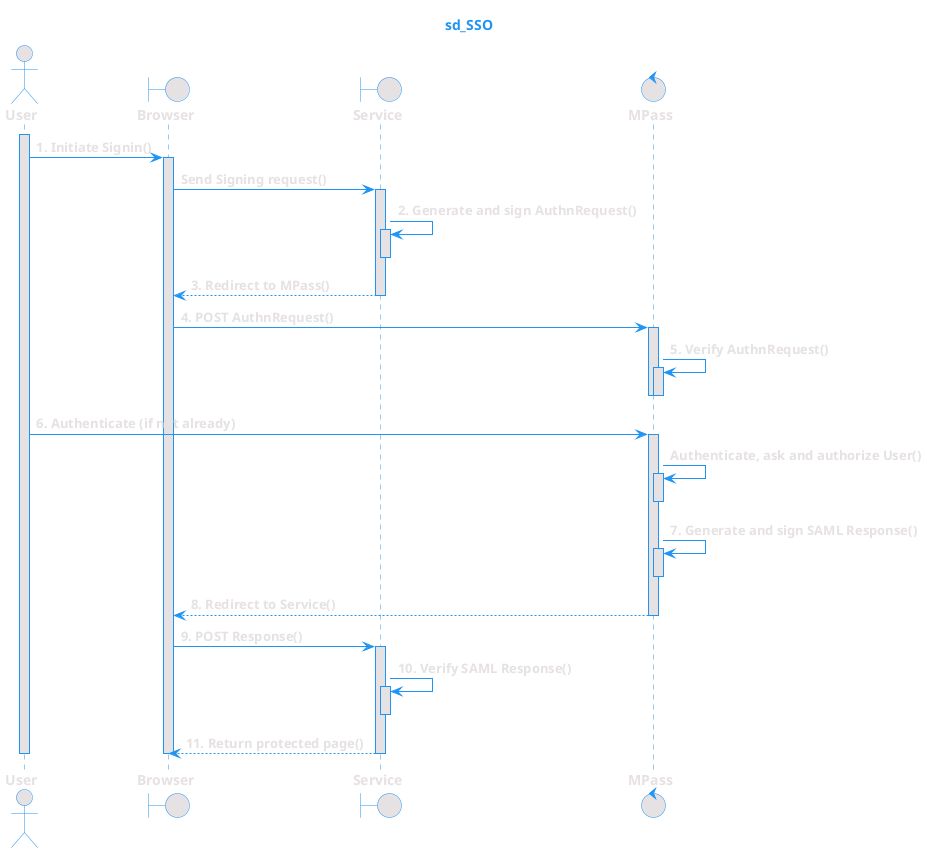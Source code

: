 @startuml

title <font color=#2094F3><b>sd_SSO</b></font>

skinparam shadowing false
skinparam mainframe fontColor #2094F3
skinparam backgroundColor transparent
skinparam actor {
    BorderColor #2094F3
    BackgroundColor #E6E1E3
    FontColor #E6E1E3
    FontStyle bold
}

skinparam boundary {
    BorderColor #2094F3
    BackgroundColor #E6E1E3
    FontColor #E6E1E3
    FontStyle bold
}

skinparam control {
    BorderColor #2094F3
    BackgroundColor #E6E1E3
    FontColor #E6E1E3
    FontStyle bold
}

skinparam sequence {
    ParticipantFontStyle bold
    ParticipantFontColor #1E2129
    ParticipantBorderColor #2094F3
    ParticipantBackgroundColor #E6E1E3
    LifeLineBorderColor #2094F3
    LifeLineBackgroundColor #E6E1E3
    ArrowColor #2094F3
    ArrowFontColor #E6E1E3
    ArrowFontStyle bold
}

actor User
boundary Browser
boundary Service
control MPass

activate User

User -> Browser: 1. Initiate Signin()
activate Browser

Browser -> Service: Send Signing request()
activate Service

Service -> Service: 2. Generate and sign AuthnRequest()
activate Service
deactivate Service

Service --> Browser: 3. Redirect to MPass()
deactivate Service

Browser -> MPass: 4. POST AuthnRequest()
activate MPass

MPass -> MPass: 5. Verify AuthnRequest()
activate MPass
deactivate MPass
deactivate MPass

User -> MPass: 6. Authenticate (if not already)
activate MPass

MPass -> MPass: Authenticate, ask and authorize User()
activate MPass
deactivate MPass

MPass -> MPass: 7. Generate and sign SAML Response()
activate MPass
deactivate MPass

MPass --> Browser: 8. Redirect to Service()
deactivate MPass

Browser -> Service: 9. POST Response()
activate Service

Service -> Service: 10. Verify SAML Response()
activate Service
deactivate Service

Service --> Browser: 11. Return protected page()
deactivate Service
deactivate Browser
deactivate User

@enduml